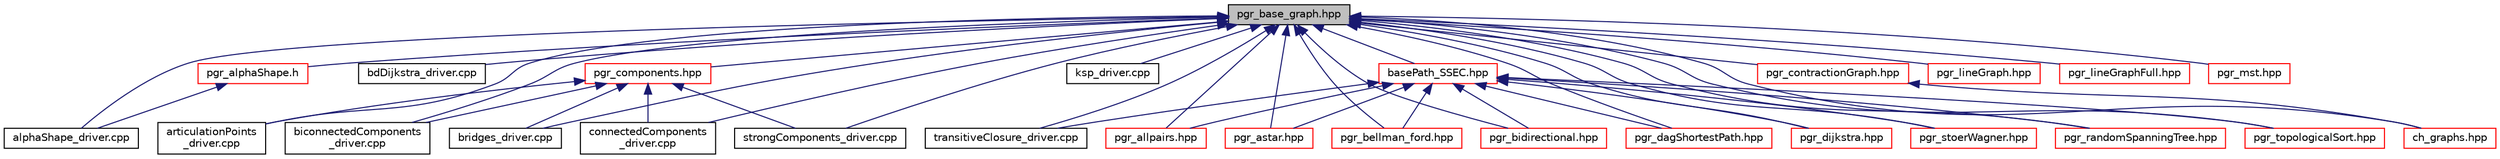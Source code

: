 digraph "pgr_base_graph.hpp"
{
  edge [fontname="Helvetica",fontsize="10",labelfontname="Helvetica",labelfontsize="10"];
  node [fontname="Helvetica",fontsize="10",shape=record];
  Node24 [label="pgr_base_graph.hpp",height=0.2,width=0.4,color="black", fillcolor="grey75", style="filled", fontcolor="black"];
  Node24 -> Node25 [dir="back",color="midnightblue",fontsize="10",style="solid",fontname="Helvetica"];
  Node25 [label="alphaShape_driver.cpp",height=0.2,width=0.4,color="black", fillcolor="white", style="filled",URL="$alphaShape__driver_8cpp.html"];
  Node24 -> Node26 [dir="back",color="midnightblue",fontsize="10",style="solid",fontname="Helvetica"];
  Node26 [label="bdDijkstra_driver.cpp",height=0.2,width=0.4,color="black", fillcolor="white", style="filled",URL="$bdDijkstra__driver_8cpp.html"];
  Node24 -> Node27 [dir="back",color="midnightblue",fontsize="10",style="solid",fontname="Helvetica"];
  Node27 [label="articulationPoints\l_driver.cpp",height=0.2,width=0.4,color="black", fillcolor="white", style="filled",URL="$articulationPoints__driver_8cpp.html"];
  Node24 -> Node28 [dir="back",color="midnightblue",fontsize="10",style="solid",fontname="Helvetica"];
  Node28 [label="biconnectedComponents\l_driver.cpp",height=0.2,width=0.4,color="black", fillcolor="white", style="filled",URL="$biconnectedComponents__driver_8cpp.html"];
  Node24 -> Node29 [dir="back",color="midnightblue",fontsize="10",style="solid",fontname="Helvetica"];
  Node29 [label="bridges_driver.cpp",height=0.2,width=0.4,color="black", fillcolor="white", style="filled",URL="$bridges__driver_8cpp.html"];
  Node24 -> Node30 [dir="back",color="midnightblue",fontsize="10",style="solid",fontname="Helvetica"];
  Node30 [label="connectedComponents\l_driver.cpp",height=0.2,width=0.4,color="black", fillcolor="white", style="filled",URL="$connectedComponents__driver_8cpp.html"];
  Node24 -> Node31 [dir="back",color="midnightblue",fontsize="10",style="solid",fontname="Helvetica"];
  Node31 [label="strongComponents_driver.cpp",height=0.2,width=0.4,color="black", fillcolor="white", style="filled",URL="$strongComponents__driver_8cpp.html"];
  Node24 -> Node32 [dir="back",color="midnightblue",fontsize="10",style="solid",fontname="Helvetica"];
  Node32 [label="ksp_driver.cpp",height=0.2,width=0.4,color="black", fillcolor="white", style="filled",URL="$ksp__driver_8cpp.html"];
  Node24 -> Node33 [dir="back",color="midnightblue",fontsize="10",style="solid",fontname="Helvetica"];
  Node33 [label="transitiveClosure_driver.cpp",height=0.2,width=0.4,color="black", fillcolor="white", style="filled",URL="$transitiveClosure__driver_8cpp.html"];
  Node24 -> Node34 [dir="back",color="midnightblue",fontsize="10",style="solid",fontname="Helvetica"];
  Node34 [label="pgr_allpairs.hpp",height=0.2,width=0.4,color="red", fillcolor="white", style="filled",URL="$pgr__allpairs_8hpp.html"];
  Node24 -> Node37 [dir="back",color="midnightblue",fontsize="10",style="solid",fontname="Helvetica"];
  Node37 [label="pgr_alphaShape.h",height=0.2,width=0.4,color="red", fillcolor="white", style="filled",URL="$pgr__alphaShape_8h.html"];
  Node37 -> Node25 [dir="back",color="midnightblue",fontsize="10",style="solid",fontname="Helvetica"];
  Node24 -> Node39 [dir="back",color="midnightblue",fontsize="10",style="solid",fontname="Helvetica"];
  Node39 [label="pgr_astar.hpp",height=0.2,width=0.4,color="red", fillcolor="white", style="filled",URL="$pgr__astar_8hpp.html"];
  Node24 -> Node41 [dir="back",color="midnightblue",fontsize="10",style="solid",fontname="Helvetica"];
  Node41 [label="pgr_bellman_ford.hpp",height=0.2,width=0.4,color="red", fillcolor="white", style="filled",URL="$pgr__bellman__ford_8hpp.html"];
  Node24 -> Node44 [dir="back",color="midnightblue",fontsize="10",style="solid",fontname="Helvetica"];
  Node44 [label="pgr_components.hpp",height=0.2,width=0.4,color="red", fillcolor="white", style="filled",URL="$pgr__components_8hpp.html"];
  Node44 -> Node27 [dir="back",color="midnightblue",fontsize="10",style="solid",fontname="Helvetica"];
  Node44 -> Node28 [dir="back",color="midnightblue",fontsize="10",style="solid",fontname="Helvetica"];
  Node44 -> Node29 [dir="back",color="midnightblue",fontsize="10",style="solid",fontname="Helvetica"];
  Node44 -> Node30 [dir="back",color="midnightblue",fontsize="10",style="solid",fontname="Helvetica"];
  Node44 -> Node31 [dir="back",color="midnightblue",fontsize="10",style="solid",fontname="Helvetica"];
  Node24 -> Node46 [dir="back",color="midnightblue",fontsize="10",style="solid",fontname="Helvetica"];
  Node46 [label="ch_graphs.hpp",height=0.2,width=0.4,color="red", fillcolor="white", style="filled",URL="$ch__graphs_8hpp.html"];
  Node24 -> Node50 [dir="back",color="midnightblue",fontsize="10",style="solid",fontname="Helvetica"];
  Node50 [label="pgr_contractionGraph.hpp",height=0.2,width=0.4,color="red", fillcolor="white", style="filled",URL="$pgr__contractionGraph_8hpp.html"];
  Node50 -> Node46 [dir="back",color="midnightblue",fontsize="10",style="solid",fontname="Helvetica"];
  Node24 -> Node51 [dir="back",color="midnightblue",fontsize="10",style="solid",fontname="Helvetica"];
  Node51 [label="basePath_SSEC.hpp",height=0.2,width=0.4,color="red", fillcolor="white", style="filled",URL="$basePath__SSEC_8hpp.html"];
  Node51 -> Node33 [dir="back",color="midnightblue",fontsize="10",style="solid",fontname="Helvetica"];
  Node51 -> Node34 [dir="back",color="midnightblue",fontsize="10",style="solid",fontname="Helvetica"];
  Node51 -> Node39 [dir="back",color="midnightblue",fontsize="10",style="solid",fontname="Helvetica"];
  Node51 -> Node41 [dir="back",color="midnightblue",fontsize="10",style="solid",fontname="Helvetica"];
  Node51 -> Node63 [dir="back",color="midnightblue",fontsize="10",style="solid",fontname="Helvetica"];
  Node63 [label="pgr_bidirectional.hpp",height=0.2,width=0.4,color="red", fillcolor="white", style="filled",URL="$pgr__bidirectional_8hpp.html"];
  Node51 -> Node64 [dir="back",color="midnightblue",fontsize="10",style="solid",fontname="Helvetica"];
  Node64 [label="pgr_dagShortestPath.hpp",height=0.2,width=0.4,color="red", fillcolor="white", style="filled",URL="$pgr__dagShortestPath_8hpp.html"];
  Node51 -> Node66 [dir="back",color="midnightblue",fontsize="10",style="solid",fontname="Helvetica"];
  Node66 [label="pgr_dijkstra.hpp",height=0.2,width=0.4,color="red", fillcolor="white", style="filled",URL="$pgr__dijkstra_8hpp.html"];
  Node51 -> Node75 [dir="back",color="midnightblue",fontsize="10",style="solid",fontname="Helvetica"];
  Node75 [label="pgr_stoerWagner.hpp",height=0.2,width=0.4,color="red", fillcolor="white", style="filled",URL="$pgr__stoerWagner_8hpp.html"];
  Node51 -> Node77 [dir="back",color="midnightblue",fontsize="10",style="solid",fontname="Helvetica"];
  Node77 [label="pgr_randomSpanningTree.hpp",height=0.2,width=0.4,color="red", fillcolor="white", style="filled",URL="$pgr__randomSpanningTree_8hpp.html"];
  Node51 -> Node79 [dir="back",color="midnightblue",fontsize="10",style="solid",fontname="Helvetica"];
  Node79 [label="pgr_topologicalSort.hpp",height=0.2,width=0.4,color="red", fillcolor="white", style="filled",URL="$pgr__topologicalSort_8hpp.html"];
  Node24 -> Node63 [dir="back",color="midnightblue",fontsize="10",style="solid",fontname="Helvetica"];
  Node24 -> Node64 [dir="back",color="midnightblue",fontsize="10",style="solid",fontname="Helvetica"];
  Node24 -> Node66 [dir="back",color="midnightblue",fontsize="10",style="solid",fontname="Helvetica"];
  Node24 -> Node85 [dir="back",color="midnightblue",fontsize="10",style="solid",fontname="Helvetica"];
  Node85 [label="pgr_lineGraph.hpp",height=0.2,width=0.4,color="red", fillcolor="white", style="filled",URL="$pgr__lineGraph_8hpp.html"];
  Node24 -> Node86 [dir="back",color="midnightblue",fontsize="10",style="solid",fontname="Helvetica"];
  Node86 [label="pgr_lineGraphFull.hpp",height=0.2,width=0.4,color="red", fillcolor="white", style="filled",URL="$pgr__lineGraphFull_8hpp.html"];
  Node24 -> Node75 [dir="back",color="midnightblue",fontsize="10",style="solid",fontname="Helvetica"];
  Node24 -> Node87 [dir="back",color="midnightblue",fontsize="10",style="solid",fontname="Helvetica"];
  Node87 [label="pgr_mst.hpp",height=0.2,width=0.4,color="red", fillcolor="white", style="filled",URL="$pgr__mst_8hpp.html"];
  Node24 -> Node77 [dir="back",color="midnightblue",fontsize="10",style="solid",fontname="Helvetica"];
  Node24 -> Node79 [dir="back",color="midnightblue",fontsize="10",style="solid",fontname="Helvetica"];
}
